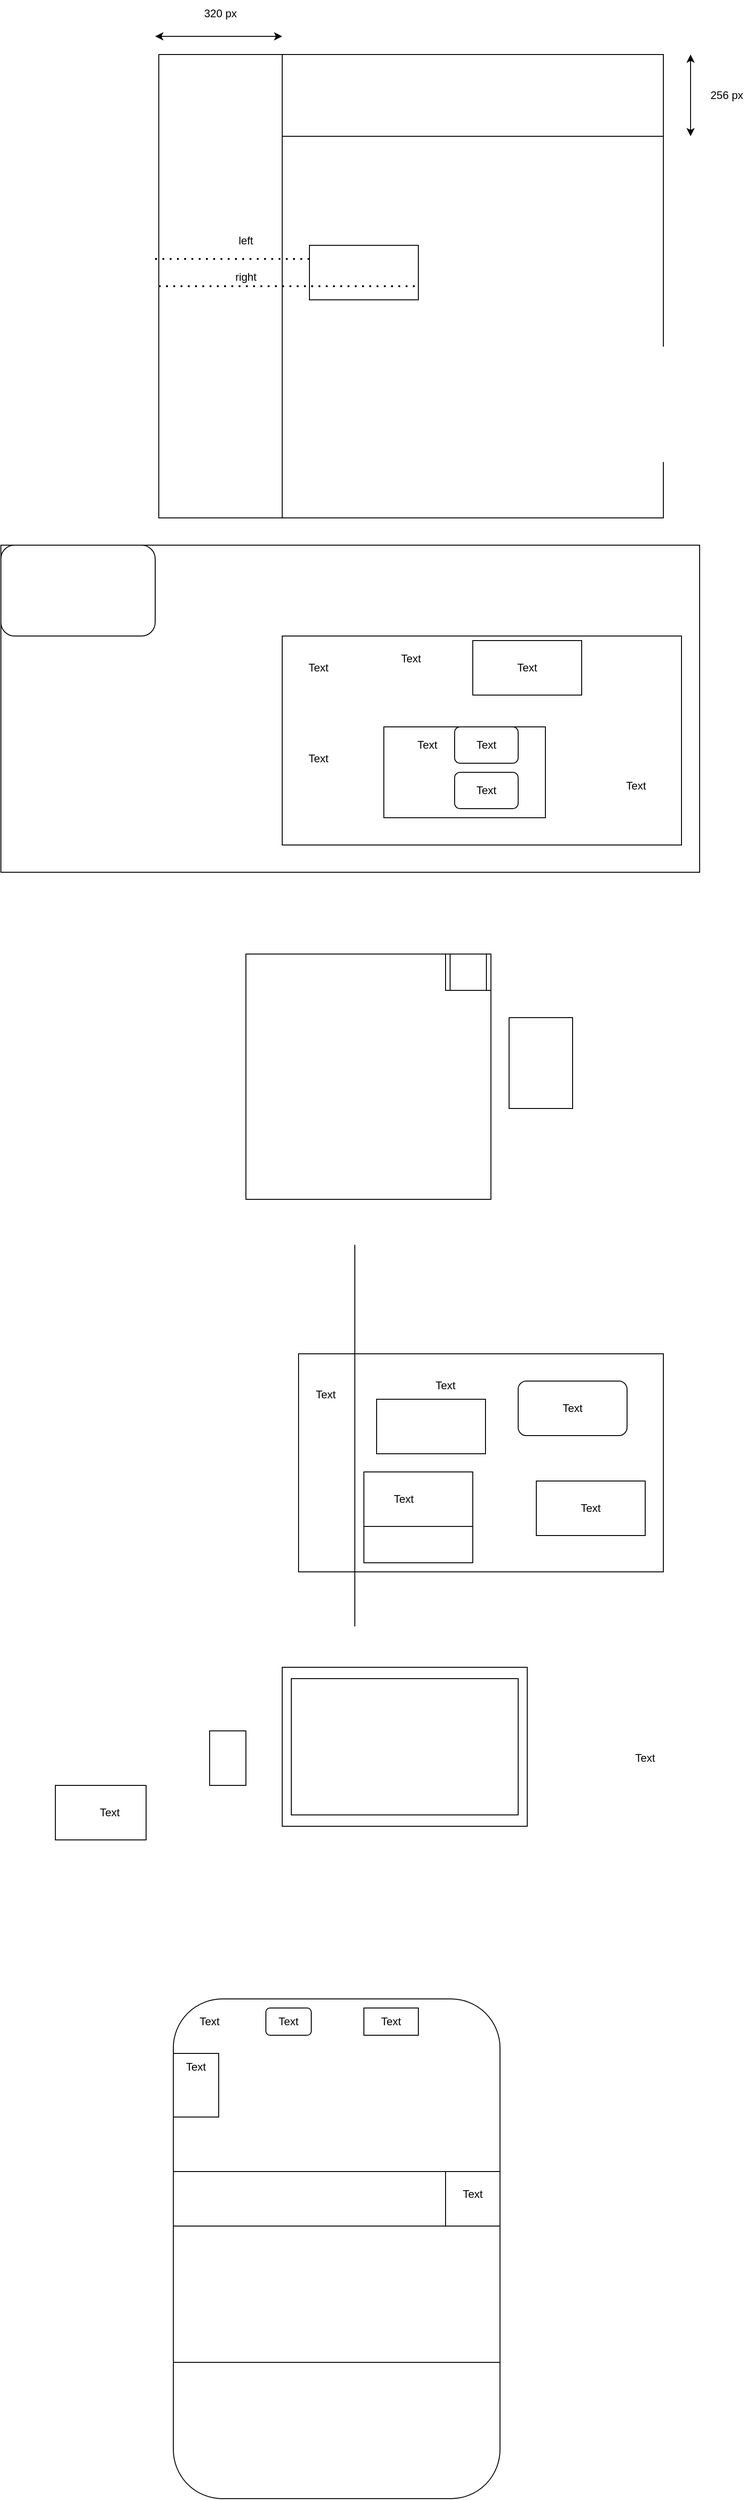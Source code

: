 <mxfile version="24.8.0">
  <diagram name="Page-1" id="VLLeWtq3hdZK2g9CNoTD">
    <mxGraphModel dx="1781" dy="1774" grid="1" gridSize="10" guides="1" tooltips="1" connect="1" arrows="1" fold="1" page="1" pageScale="1" pageWidth="827" pageHeight="1169" math="0" shadow="0">
      <root>
        <mxCell id="0" />
        <mxCell id="1" parent="0" />
        <mxCell id="RhkHFqrjHTu2ExL1VQ-C-40" value="" style="rounded=0;whiteSpace=wrap;html=1;" vertex="1" parent="1">
          <mxGeometry x="280" y="1815" width="270" height="175" as="geometry" />
        </mxCell>
        <mxCell id="RhkHFqrjHTu2ExL1VQ-C-21" value="" style="rounded=0;whiteSpace=wrap;html=1;" vertex="1" parent="1">
          <mxGeometry x="-30" y="580" width="770" height="360" as="geometry" />
        </mxCell>
        <mxCell id="IxyZKsqGRVOInoOaAUH6-1" value="" style="rounded=0;whiteSpace=wrap;html=1;" parent="1" vertex="1">
          <mxGeometry x="144" y="40" width="556" height="510" as="geometry" />
        </mxCell>
        <mxCell id="IxyZKsqGRVOInoOaAUH6-3" value="" style="rounded=0;whiteSpace=wrap;html=1;" parent="1" vertex="1">
          <mxGeometry x="144" y="40" width="556" height="90" as="geometry" />
        </mxCell>
        <mxCell id="IxyZKsqGRVOInoOaAUH6-2" value="" style="rounded=0;whiteSpace=wrap;html=1;" parent="1" vertex="1">
          <mxGeometry x="144" y="40" width="136" height="510" as="geometry" />
        </mxCell>
        <mxCell id="IxyZKsqGRVOInoOaAUH6-4" value="" style="rounded=0;whiteSpace=wrap;html=1;" parent="1" vertex="1">
          <mxGeometry x="310" y="250" width="120" height="60" as="geometry" />
        </mxCell>
        <mxCell id="IxyZKsqGRVOInoOaAUH6-5" value="" style="endArrow=none;dashed=1;html=1;dashPattern=1 3;strokeWidth=2;rounded=0;entryX=0;entryY=0.25;entryDx=0;entryDy=0;" parent="1" target="IxyZKsqGRVOInoOaAUH6-4" edge="1">
          <mxGeometry width="50" height="50" relative="1" as="geometry">
            <mxPoint x="140" y="265" as="sourcePoint" />
            <mxPoint x="440" y="290" as="targetPoint" />
          </mxGeometry>
        </mxCell>
        <mxCell id="IxyZKsqGRVOInoOaAUH6-6" value="left" style="text;html=1;align=center;verticalAlign=middle;whiteSpace=wrap;rounded=0;" parent="1" vertex="1">
          <mxGeometry x="210" y="230" width="60" height="30" as="geometry" />
        </mxCell>
        <mxCell id="IxyZKsqGRVOInoOaAUH6-7" value="" style="endArrow=none;dashed=1;html=1;dashPattern=1 3;strokeWidth=2;rounded=0;exitX=0;exitY=0.5;exitDx=0;exitDy=0;entryX=1;entryY=0.75;entryDx=0;entryDy=0;" parent="1" source="IxyZKsqGRVOInoOaAUH6-2" target="IxyZKsqGRVOInoOaAUH6-4" edge="1">
          <mxGeometry width="50" height="50" relative="1" as="geometry">
            <mxPoint x="390" y="340" as="sourcePoint" />
            <mxPoint x="440" y="290" as="targetPoint" />
          </mxGeometry>
        </mxCell>
        <mxCell id="IxyZKsqGRVOInoOaAUH6-8" value="right" style="text;html=1;align=center;verticalAlign=middle;whiteSpace=wrap;rounded=0;" parent="1" vertex="1">
          <mxGeometry x="210" y="270" width="60" height="30" as="geometry" />
        </mxCell>
        <mxCell id="RhkHFqrjHTu2ExL1VQ-C-1" value="" style="endArrow=classic;startArrow=classic;html=1;rounded=0;" edge="1" parent="1">
          <mxGeometry width="50" height="50" relative="1" as="geometry">
            <mxPoint x="140" y="20" as="sourcePoint" />
            <mxPoint x="280" y="20" as="targetPoint" />
          </mxGeometry>
        </mxCell>
        <mxCell id="RhkHFqrjHTu2ExL1VQ-C-2" value="320 px" style="text;html=1;align=center;verticalAlign=middle;whiteSpace=wrap;rounded=0;" vertex="1" parent="1">
          <mxGeometry x="182" y="-20" width="60" height="30" as="geometry" />
        </mxCell>
        <mxCell id="RhkHFqrjHTu2ExL1VQ-C-3" value="" style="endArrow=classic;startArrow=classic;html=1;rounded=0;" edge="1" parent="1">
          <mxGeometry width="50" height="50" relative="1" as="geometry">
            <mxPoint x="730" y="130" as="sourcePoint" />
            <mxPoint x="730" y="40" as="targetPoint" />
          </mxGeometry>
        </mxCell>
        <mxCell id="RhkHFqrjHTu2ExL1VQ-C-4" value="256 px" style="text;html=1;align=center;verticalAlign=middle;whiteSpace=wrap;rounded=0;" vertex="1" parent="1">
          <mxGeometry x="740" y="70" width="60" height="30" as="geometry" />
        </mxCell>
        <mxCell id="RhkHFqrjHTu2ExL1VQ-C-5" value="" style="rounded=0;whiteSpace=wrap;html=1;" vertex="1" parent="1">
          <mxGeometry x="280" y="680" width="440" height="230" as="geometry" />
        </mxCell>
        <mxCell id="RhkHFqrjHTu2ExL1VQ-C-6" value="Text" style="text;html=1;align=center;verticalAlign=middle;whiteSpace=wrap;rounded=0;" vertex="1" parent="1">
          <mxGeometry x="290" y="700" width="60" height="30" as="geometry" />
        </mxCell>
        <mxCell id="RhkHFqrjHTu2ExL1VQ-C-7" value="Text" style="text;html=1;align=center;verticalAlign=middle;whiteSpace=wrap;rounded=0;" vertex="1" parent="1">
          <mxGeometry x="392" y="690" width="60" height="30" as="geometry" />
        </mxCell>
        <mxCell id="RhkHFqrjHTu2ExL1VQ-C-8" value="Text" style="text;html=1;align=center;verticalAlign=middle;whiteSpace=wrap;rounded=0;" vertex="1" parent="1">
          <mxGeometry x="290" y="800" width="60" height="30" as="geometry" />
        </mxCell>
        <mxCell id="RhkHFqrjHTu2ExL1VQ-C-10" value="" style="rounded=0;whiteSpace=wrap;html=1;" vertex="1" parent="1">
          <mxGeometry x="490" y="685" width="120" height="60" as="geometry" />
        </mxCell>
        <mxCell id="RhkHFqrjHTu2ExL1VQ-C-11" value="Text" style="text;html=1;align=center;verticalAlign=middle;whiteSpace=wrap;rounded=0;" vertex="1" parent="1">
          <mxGeometry x="520" y="700" width="60" height="30" as="geometry" />
        </mxCell>
        <mxCell id="RhkHFqrjHTu2ExL1VQ-C-12" value="" style="rounded=0;whiteSpace=wrap;html=1;" vertex="1" parent="1">
          <mxGeometry x="392" y="780" width="178" height="100" as="geometry" />
        </mxCell>
        <mxCell id="RhkHFqrjHTu2ExL1VQ-C-13" value="Text" style="text;html=1;align=center;verticalAlign=middle;whiteSpace=wrap;rounded=0;" vertex="1" parent="1">
          <mxGeometry x="410" y="785" width="60" height="30" as="geometry" />
        </mxCell>
        <mxCell id="RhkHFqrjHTu2ExL1VQ-C-14" value="" style="rounded=1;whiteSpace=wrap;html=1;" vertex="1" parent="1">
          <mxGeometry x="470" y="780" width="70" height="40" as="geometry" />
        </mxCell>
        <mxCell id="RhkHFqrjHTu2ExL1VQ-C-16" value="" style="rounded=1;whiteSpace=wrap;html=1;" vertex="1" parent="1">
          <mxGeometry x="470" y="830" width="70" height="40" as="geometry" />
        </mxCell>
        <mxCell id="RhkHFqrjHTu2ExL1VQ-C-17" value="Text" style="text;html=1;align=center;verticalAlign=middle;whiteSpace=wrap;rounded=0;" vertex="1" parent="1">
          <mxGeometry x="475" y="785" width="60" height="30" as="geometry" />
        </mxCell>
        <mxCell id="RhkHFqrjHTu2ExL1VQ-C-18" value="Text" style="text;html=1;align=center;verticalAlign=middle;whiteSpace=wrap;rounded=0;" vertex="1" parent="1">
          <mxGeometry x="475" y="835" width="60" height="30" as="geometry" />
        </mxCell>
        <mxCell id="RhkHFqrjHTu2ExL1VQ-C-19" value="" style="rounded=1;whiteSpace=wrap;html=1;" vertex="1" parent="1">
          <mxGeometry x="-30" y="580" width="170" height="100" as="geometry" />
        </mxCell>
        <mxCell id="RhkHFqrjHTu2ExL1VQ-C-20" value="Text" style="text;html=1;align=center;verticalAlign=middle;whiteSpace=wrap;rounded=0;" vertex="1" parent="1">
          <mxGeometry x="640" y="830" width="60" height="30" as="geometry" />
        </mxCell>
        <mxCell id="RhkHFqrjHTu2ExL1VQ-C-23" value="" style="whiteSpace=wrap;html=1;aspect=fixed;" vertex="1" parent="1">
          <mxGeometry x="240" y="1030" width="270" height="270" as="geometry" />
        </mxCell>
        <mxCell id="RhkHFqrjHTu2ExL1VQ-C-24" value="" style="shape=process;whiteSpace=wrap;html=1;backgroundOutline=1;" vertex="1" parent="1">
          <mxGeometry x="460" y="1030" width="50" height="40" as="geometry" />
        </mxCell>
        <mxCell id="RhkHFqrjHTu2ExL1VQ-C-25" value="" style="rounded=0;whiteSpace=wrap;html=1;" vertex="1" parent="1">
          <mxGeometry x="530" y="1100" width="70" height="100" as="geometry" />
        </mxCell>
        <mxCell id="RhkHFqrjHTu2ExL1VQ-C-26" value="" style="rounded=0;whiteSpace=wrap;html=1;" vertex="1" parent="1">
          <mxGeometry x="298" y="1470" width="402" height="240" as="geometry" />
        </mxCell>
        <mxCell id="RhkHFqrjHTu2ExL1VQ-C-27" value="Text" style="text;html=1;align=center;verticalAlign=middle;whiteSpace=wrap;rounded=0;" vertex="1" parent="1">
          <mxGeometry x="298" y="1500" width="60" height="30" as="geometry" />
        </mxCell>
        <mxCell id="RhkHFqrjHTu2ExL1VQ-C-28" value="" style="rounded=1;whiteSpace=wrap;html=1;" vertex="1" parent="1">
          <mxGeometry x="540" y="1500" width="120" height="60" as="geometry" />
        </mxCell>
        <mxCell id="RhkHFqrjHTu2ExL1VQ-C-29" value="" style="rounded=0;whiteSpace=wrap;html=1;" vertex="1" parent="1">
          <mxGeometry x="370" y="1600" width="120" height="60" as="geometry" />
        </mxCell>
        <mxCell id="RhkHFqrjHTu2ExL1VQ-C-30" value="" style="rounded=0;whiteSpace=wrap;html=1;" vertex="1" parent="1">
          <mxGeometry x="560" y="1610" width="120" height="60" as="geometry" />
        </mxCell>
        <mxCell id="RhkHFqrjHTu2ExL1VQ-C-31" value="Text" style="text;html=1;align=center;verticalAlign=middle;whiteSpace=wrap;rounded=0;" vertex="1" parent="1">
          <mxGeometry x="384" y="1620" width="60" height="20" as="geometry" />
        </mxCell>
        <mxCell id="RhkHFqrjHTu2ExL1VQ-C-32" value="Text" style="text;html=1;align=center;verticalAlign=middle;whiteSpace=wrap;rounded=0;" vertex="1" parent="1">
          <mxGeometry x="570" y="1515" width="60" height="30" as="geometry" />
        </mxCell>
        <mxCell id="RhkHFqrjHTu2ExL1VQ-C-33" value="Text" style="text;html=1;align=center;verticalAlign=middle;whiteSpace=wrap;rounded=0;" vertex="1" parent="1">
          <mxGeometry x="430" y="1490" width="60" height="30" as="geometry" />
        </mxCell>
        <mxCell id="RhkHFqrjHTu2ExL1VQ-C-34" value="Text" style="text;html=1;align=center;verticalAlign=middle;whiteSpace=wrap;rounded=0;" vertex="1" parent="1">
          <mxGeometry x="590" y="1625" width="60" height="30" as="geometry" />
        </mxCell>
        <mxCell id="RhkHFqrjHTu2ExL1VQ-C-35" value="" style="endArrow=none;html=1;rounded=0;" edge="1" parent="1">
          <mxGeometry width="50" height="50" relative="1" as="geometry">
            <mxPoint x="360" y="1770" as="sourcePoint" />
            <mxPoint x="360" y="1350" as="targetPoint" />
          </mxGeometry>
        </mxCell>
        <mxCell id="RhkHFqrjHTu2ExL1VQ-C-36" value="" style="rounded=0;whiteSpace=wrap;html=1;" vertex="1" parent="1">
          <mxGeometry x="384" y="1520" width="120" height="60" as="geometry" />
        </mxCell>
        <mxCell id="RhkHFqrjHTu2ExL1VQ-C-37" value="" style="rounded=0;whiteSpace=wrap;html=1;" vertex="1" parent="1">
          <mxGeometry x="370" y="1660" width="120" height="40" as="geometry" />
        </mxCell>
        <mxCell id="RhkHFqrjHTu2ExL1VQ-C-38" value="" style="rounded=0;whiteSpace=wrap;html=1;" vertex="1" parent="1">
          <mxGeometry x="312" y="1860" width="80" height="60" as="geometry" />
        </mxCell>
        <mxCell id="RhkHFqrjHTu2ExL1VQ-C-41" value="" style="rounded=0;whiteSpace=wrap;html=1;" vertex="1" parent="1">
          <mxGeometry x="30" y="1945" width="100" height="60" as="geometry" />
        </mxCell>
        <mxCell id="RhkHFqrjHTu2ExL1VQ-C-42" value="Text" style="text;html=1;align=center;verticalAlign=middle;whiteSpace=wrap;rounded=0;" vertex="1" parent="1">
          <mxGeometry x="650" y="1900" width="60" height="30" as="geometry" />
        </mxCell>
        <mxCell id="RhkHFqrjHTu2ExL1VQ-C-43" value="Text" style="text;html=1;align=center;verticalAlign=middle;whiteSpace=wrap;rounded=0;" vertex="1" parent="1">
          <mxGeometry x="60" y="1960" width="60" height="30" as="geometry" />
        </mxCell>
        <mxCell id="RhkHFqrjHTu2ExL1VQ-C-44" value="" style="rounded=0;whiteSpace=wrap;html=1;" vertex="1" parent="1">
          <mxGeometry x="200" y="1885" width="40" height="60" as="geometry" />
        </mxCell>
        <mxCell id="RhkHFqrjHTu2ExL1VQ-C-45" value="" style="rounded=0;whiteSpace=wrap;html=1;" vertex="1" parent="1">
          <mxGeometry x="290" y="1827.5" width="250" height="150" as="geometry" />
        </mxCell>
        <mxCell id="RhkHFqrjHTu2ExL1VQ-C-47" value="" style="rounded=1;whiteSpace=wrap;html=1;" vertex="1" parent="1">
          <mxGeometry x="160" y="2180" width="360" height="550" as="geometry" />
        </mxCell>
        <mxCell id="RhkHFqrjHTu2ExL1VQ-C-48" value="" style="rounded=0;whiteSpace=wrap;html=1;" vertex="1" parent="1">
          <mxGeometry x="160" y="2370" width="360" height="210" as="geometry" />
        </mxCell>
        <mxCell id="RhkHFqrjHTu2ExL1VQ-C-49" value="" style="rounded=0;whiteSpace=wrap;html=1;" vertex="1" parent="1">
          <mxGeometry x="160" y="2370" width="360" height="60" as="geometry" />
        </mxCell>
        <mxCell id="RhkHFqrjHTu2ExL1VQ-C-50" value="Text" style="text;html=1;align=center;verticalAlign=middle;whiteSpace=wrap;rounded=0;" vertex="1" parent="1">
          <mxGeometry x="170" y="2190" width="60" height="30" as="geometry" />
        </mxCell>
        <mxCell id="RhkHFqrjHTu2ExL1VQ-C-51" value="" style="rounded=1;whiteSpace=wrap;html=1;" vertex="1" parent="1">
          <mxGeometry x="262" y="2190" width="50" height="30" as="geometry" />
        </mxCell>
        <mxCell id="RhkHFqrjHTu2ExL1VQ-C-52" value="" style="rounded=0;whiteSpace=wrap;html=1;" vertex="1" parent="1">
          <mxGeometry x="160" y="2240" width="50" height="70" as="geometry" />
        </mxCell>
        <mxCell id="RhkHFqrjHTu2ExL1VQ-C-53" value="" style="rounded=0;whiteSpace=wrap;html=1;" vertex="1" parent="1">
          <mxGeometry x="460" y="2370" width="60" height="60" as="geometry" />
        </mxCell>
        <mxCell id="RhkHFqrjHTu2ExL1VQ-C-54" value="Text" style="text;html=1;align=center;verticalAlign=middle;whiteSpace=wrap;rounded=0;" vertex="1" parent="1">
          <mxGeometry x="155" y="2240" width="60" height="30" as="geometry" />
        </mxCell>
        <mxCell id="RhkHFqrjHTu2ExL1VQ-C-55" value="" style="rounded=0;whiteSpace=wrap;html=1;" vertex="1" parent="1">
          <mxGeometry x="370" y="2190" width="60" height="30" as="geometry" />
        </mxCell>
        <mxCell id="RhkHFqrjHTu2ExL1VQ-C-56" value="Text" style="text;html=1;align=center;verticalAlign=middle;whiteSpace=wrap;rounded=0;" vertex="1" parent="1">
          <mxGeometry x="460" y="2380" width="60" height="30" as="geometry" />
        </mxCell>
        <mxCell id="RhkHFqrjHTu2ExL1VQ-C-57" value="Text" style="text;html=1;align=center;verticalAlign=middle;whiteSpace=wrap;rounded=0;" vertex="1" parent="1">
          <mxGeometry x="370" y="2190" width="60" height="30" as="geometry" />
        </mxCell>
        <mxCell id="RhkHFqrjHTu2ExL1VQ-C-59" value="Text" style="text;html=1;align=center;verticalAlign=middle;whiteSpace=wrap;rounded=0;" vertex="1" parent="1">
          <mxGeometry x="257" y="2190" width="60" height="30" as="geometry" />
        </mxCell>
      </root>
    </mxGraphModel>
  </diagram>
</mxfile>
